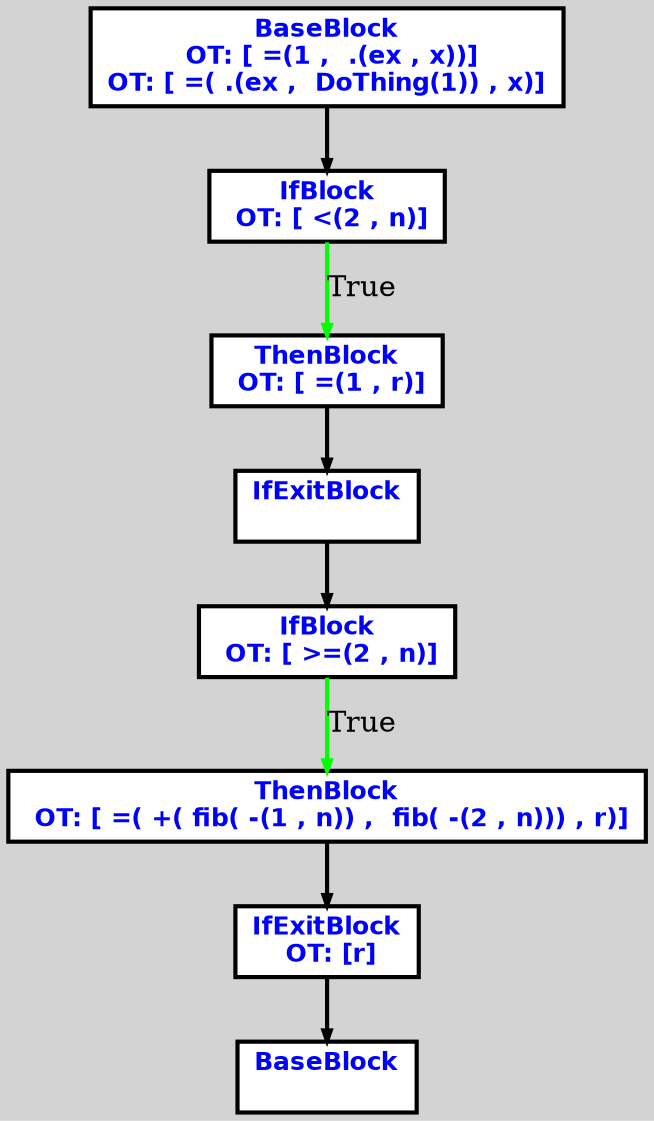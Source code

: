 digraph G {
ordering=out;
ranksep=.4;
bgcolor="lightgrey";  node [shape=box, fixedsize=false, fontsize=12, fontname="Helvetica-bold", fontcolor="blue"
width=.25, height=.25, color="black", fillcolor="white", style="filled, solid, bold"];

edge [arrowsize=.5, color="black", style="bold"]    n0000119A7AF233E0 [label="BaseBlock\n OT: [ =(1 ,  .(ex , x))]
OT: [ =( .(ex ,  DoThing(1)) , x)]
"]
    n0000119A7AF23620 [label="IfBlock\n OT: [ <(2 , n)]
"]
    n0000119A7AF233E0 -> n0000119A7AF23620
    n0000119A7AF23620 -> n0000119A7AF23680 [label="True" color="green"]
    n0000119A7AF23680 [label="ThenBlock\n OT: [ =(1 , r)]
"]
    n0000119A7AF236E0 [label="IfExitBlock\n "]
    n0000119A7AF23680 -> n0000119A7AF236E0
    n0000119A7AF23740 [label="IfBlock\n OT: [ >=(2 , n)]
"]
    n0000119A7AF236E0 -> n0000119A7AF23740
    n0000119A7AF23740 -> n0000119A7AF237A0 [label="True" color="green"]
    n0000119A7AF237A0 [label="ThenBlock\n OT: [ =( +( fib( -(1 , n)) ,  fib( -(2 , n))) , r)]
"]
    n0000119A7AF23800 [label="IfExitBlock\n OT: [r]
"]
    n0000119A7AF237A0 -> n0000119A7AF23800
    n0000119A7AF23860 [label="BaseBlock\n "]
    n0000119A7AF23800 -> n0000119A7AF23860
}
